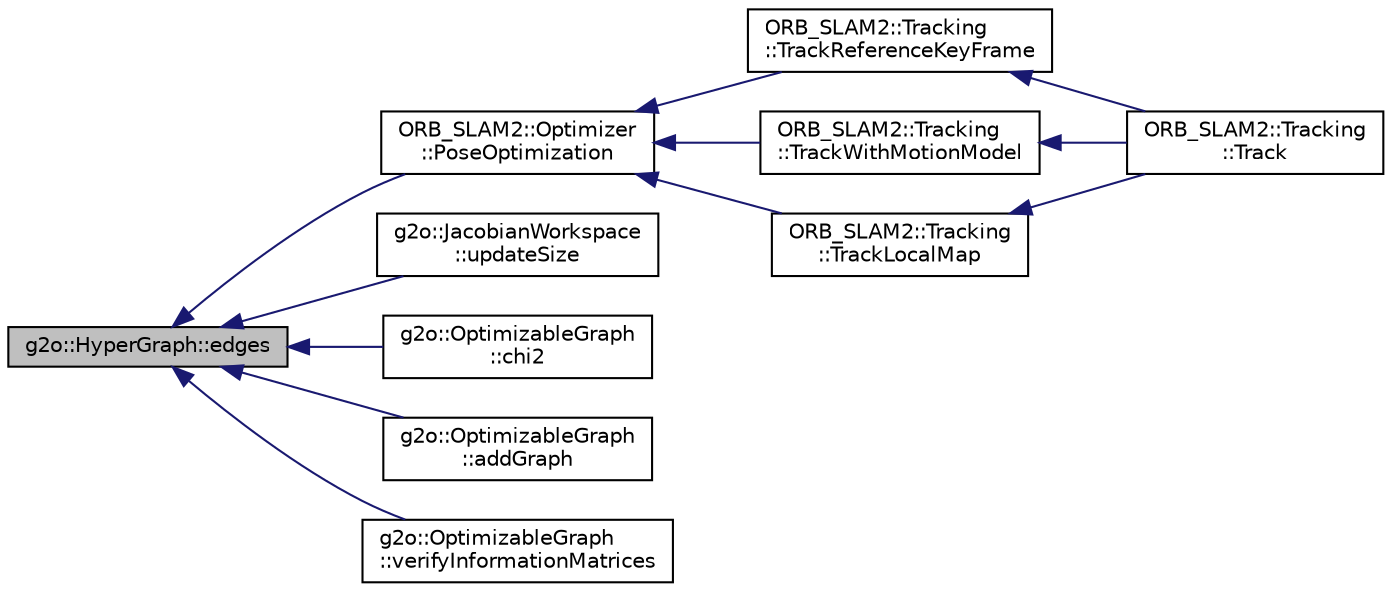 digraph "g2o::HyperGraph::edges"
{
  edge [fontname="Helvetica",fontsize="10",labelfontname="Helvetica",labelfontsize="10"];
  node [fontname="Helvetica",fontsize="10",shape=record];
  rankdir="LR";
  Node39 [label="g2o::HyperGraph::edges",height=0.2,width=0.4,color="black", fillcolor="grey75", style="filled", fontcolor="black"];
  Node39 -> Node40 [dir="back",color="midnightblue",fontsize="10",style="solid",fontname="Helvetica"];
  Node40 [label="ORB_SLAM2::Optimizer\l::PoseOptimization",height=0.2,width=0.4,color="black", fillcolor="white", style="filled",URL="$class_o_r_b___s_l_a_m2_1_1_optimizer.html#a7415d78b8a2323b88e108fa1ea3bf2d3",tooltip="Pose Only Optimization. "];
  Node40 -> Node41 [dir="back",color="midnightblue",fontsize="10",style="solid",fontname="Helvetica"];
  Node41 [label="ORB_SLAM2::Tracking\l::TrackReferenceKeyFrame",height=0.2,width=0.4,color="black", fillcolor="white", style="filled",URL="$class_o_r_b___s_l_a_m2_1_1_tracking.html#a737c5409c93844353561a0fe724ed1c2",tooltip="对参考关键帧的MapPoints进行跟踪 "];
  Node41 -> Node42 [dir="back",color="midnightblue",fontsize="10",style="solid",fontname="Helvetica"];
  Node42 [label="ORB_SLAM2::Tracking\l::Track",height=0.2,width=0.4,color="black", fillcolor="white", style="filled",URL="$class_o_r_b___s_l_a_m2_1_1_tracking.html#af1f2c9c533642d8c33854540e90d1918",tooltip="Main tracking function. It is independent of the input sensor. "];
  Node40 -> Node43 [dir="back",color="midnightblue",fontsize="10",style="solid",fontname="Helvetica"];
  Node43 [label="ORB_SLAM2::Tracking\l::TrackWithMotionModel",height=0.2,width=0.4,color="black", fillcolor="white", style="filled",URL="$class_o_r_b___s_l_a_m2_1_1_tracking.html#aca19f1d69b30a6c6e49281d422ac8298",tooltip="根据匀速度模型对上一帧的MapPoints进行跟踪 "];
  Node43 -> Node42 [dir="back",color="midnightblue",fontsize="10",style="solid",fontname="Helvetica"];
  Node40 -> Node44 [dir="back",color="midnightblue",fontsize="10",style="solid",fontname="Helvetica"];
  Node44 [label="ORB_SLAM2::Tracking\l::TrackLocalMap",height=0.2,width=0.4,color="black", fillcolor="white", style="filled",URL="$class_o_r_b___s_l_a_m2_1_1_tracking.html#af670c614f4e10d58c9f7aad9865b5c08",tooltip="对Local Map的MapPoints进行跟踪 "];
  Node44 -> Node42 [dir="back",color="midnightblue",fontsize="10",style="solid",fontname="Helvetica"];
  Node39 -> Node45 [dir="back",color="midnightblue",fontsize="10",style="solid",fontname="Helvetica"];
  Node45 [label="g2o::JacobianWorkspace\l::updateSize",height=0.2,width=0.4,color="black", fillcolor="white", style="filled",URL="$classg2o_1_1_jacobian_workspace.html#ae3d715bd25e196d8db81661ef0fbd09b"];
  Node39 -> Node46 [dir="back",color="midnightblue",fontsize="10",style="solid",fontname="Helvetica"];
  Node46 [label="g2o::OptimizableGraph\l::chi2",height=0.2,width=0.4,color="black", fillcolor="white", style="filled",URL="$structg2o_1_1_optimizable_graph.html#af0d53383e22347aba1bf76c1ce492f51",tooltip="returns the chi2 of the current configuration "];
  Node39 -> Node47 [dir="back",color="midnightblue",fontsize="10",style="solid",fontname="Helvetica"];
  Node47 [label="g2o::OptimizableGraph\l::addGraph",height=0.2,width=0.4,color="black", fillcolor="white", style="filled",URL="$structg2o_1_1_optimizable_graph.html#acea1342d9ab0bf717710c8f78b74ff25",tooltip="adds all edges and vertices of the graph g to this graph. "];
  Node39 -> Node48 [dir="back",color="midnightblue",fontsize="10",style="solid",fontname="Helvetica"];
  Node48 [label="g2o::OptimizableGraph\l::verifyInformationMatrices",height=0.2,width=0.4,color="black", fillcolor="white", style="filled",URL="$structg2o_1_1_optimizable_graph.html#a23dbb64bd31deb3952d4149518e663ce"];
}
